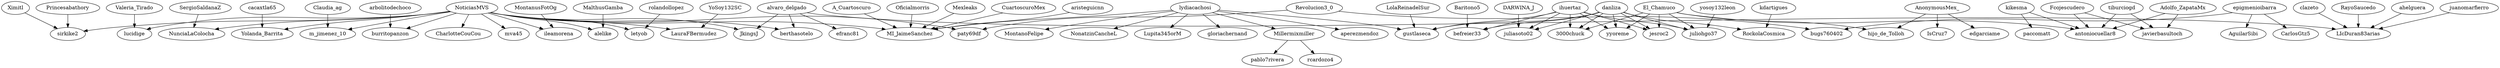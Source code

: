 strict digraph {
"Valeria_Tirado" -> "lucidige"
"NoticiasMVS" -> "lucidige"
"NoticiasMVS" -> "NunciaLaColocha"
"NoticiasMVS" -> "CharlotteCouCou"
"NoticiasMVS" -> "Yolanda_Barrita"
"NoticiasMVS" -> "sirkike2"
"NoticiasMVS" -> "mva45"
"NoticiasMVS" -> "m_jimenez_10"
"NoticiasMVS" -> "burritopanzon"
"NoticiasMVS" -> "MI_JaimeSanchez"
"NoticiasMVS" -> "paty69df"
"NoticiasMVS" -> "ileamorena"
"NoticiasMVS" -> "berthasotelo"
"NoticiasMVS" -> "alelike"
"NoticiasMVS" -> "letyob"
"NoticiasMVS" -> "JkingsJ"
"NoticiasMVS" -> "LauraFBermudez"
"El_Chamuco" -> "3000chuck"
"El_Chamuco" -> "juliohgo37"
"El_Chamuco" -> "hijo_de_Tolloh"
"El_Chamuco" -> "yyoreme"
"El_Chamuco" -> "jesroc2"
"El_Chamuco" -> "antoniocuellar8"
"ihuertaz" -> "3000chuck"
"ihuertaz" -> "juliohgo37"
"ihuertaz" -> "befreier33"
"ihuertaz" -> "yyoreme"
"ihuertaz" -> "jesroc2"
"ihuertaz" -> "gustlaseca"
"ihuertaz" -> "juliasoto02"
"danliza" -> "3000chuck"
"danliza" -> "juliohgo37"
"danliza" -> "befreier33"
"danliza" -> "yyoreme"
"danliza" -> "jesroc2"
"danliza" -> "RockolaCosmica"
"danliza" -> "gustlaseca"
"danliza" -> "juliasoto02"
"alvaro_delgado" -> "efranc81"
"alvaro_delgado" -> "berthasotelo"
"alvaro_delgado" -> "LIcDuran83arias"
"alvaro_delgado" -> "JkingsJ"
"SergioSaldanaZ" -> "NunciaLaColocha"
"cacaxtla65" -> "Yolanda_Barrita"
"yosoy132leon" -> "juliohgo37"
"Ximitl" -> "sirkike2"
"Princesabathory" -> "sirkike2"
"epigmenioibarra" -> "AguilarSibi"
"epigmenioibarra" -> "bugs760402"
"epigmenioibarra" -> "CarlosGtz5"
"Baritono5" -> "befreier33"
"AnonymousMex_" -> "hijo_de_Tolloh"
"AnonymousMex_" -> "edgarciame"
"AnonymousMex_" -> "IsCruz7"
"Claudia_ag" -> "m_jimenez_10"
"kikesma" -> "paccomatt"
"kikesma" -> "antoniocuellar8"
"arbolitodechoco" -> "burritopanzon"
"CuartoscuroMex" -> "MI_JaimeSanchez"
"aristeguicnn" -> "MI_JaimeSanchez"
"A_Cuartoscuro" -> "MI_JaimeSanchez"
"Oficialmorris" -> "MI_JaimeSanchez"
"Mexleaks" -> "MI_JaimeSanchez"
"lydiacachosi" -> "aperezmendoz"
"lydiacachosi" -> "MI_JaimeSanchez"
"lydiacachosi" -> "MontanoFelipe"
"lydiacachosi" -> "NonatzinCancheL"
"lydiacachosi" -> "gustlaseca"
"lydiacachosi" -> "Lupita345orM"
"lydiacachosi" -> "gloriachernand"
"lydiacachosi" -> "Millermixmiller"
"kdartigues" -> "RockolaCosmica"
"Millermixmiller" -> "pablo7rivera"
"Millermixmiller" -> "rcardozo4"
"Revolucion3_0" -> "paty69df"
"Revolucion3_0" -> "bugs760402"
"MontanusFotOg" -> "ileamorena"
"Fcojescudero" -> "antoniocuellar8"
"Fcojescudero" -> "javierbasultoch"
"tiburciogd" -> "antoniocuellar8"
"tiburciogd" -> "javierbasultoch"
"Adolfo_ZapataMx" -> "antoniocuellar8"
"Adolfo_ZapataMx" -> "javierbasultoch"
"clazeto" -> "LIcDuran83arias"
"RayoSaucedo" -> "LIcDuran83arias"
"ahelguera" -> "LIcDuran83arias"
"juanomarfierro" -> "LIcDuran83arias"
"LolaReinadelSur" -> "gustlaseca"
"DARWINA_J" -> "juliasoto02"
"MalthusGamba" -> "alelike"
"rolandollopez" -> "letyob"
"YoSoy132SC" -> "LauraFBermudez"
}